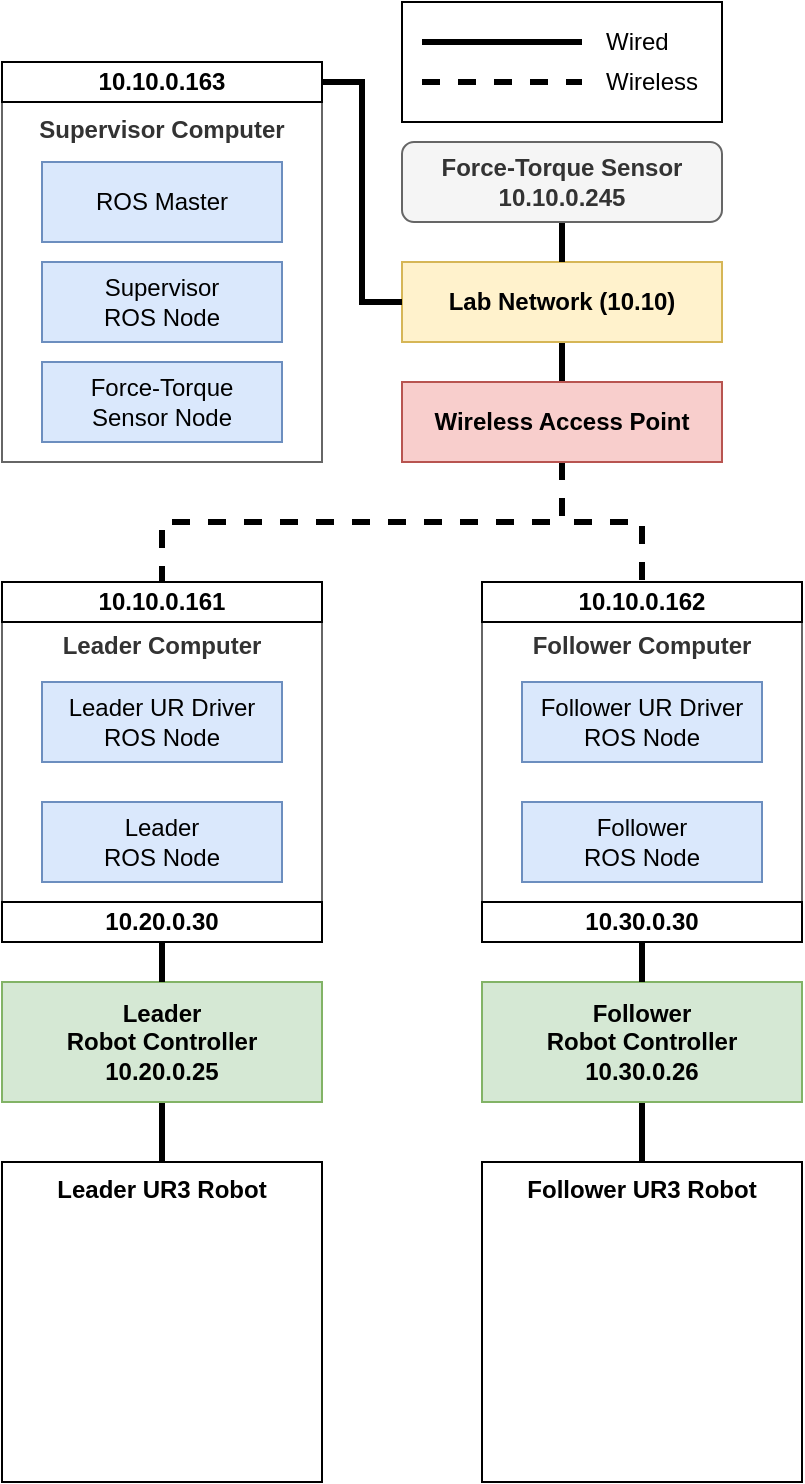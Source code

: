 <mxfile version="24.6.4" type="device">
  <diagram id="6RgiOXGLnKKoHryU0gFB" name="Page-1">
    <mxGraphModel dx="1602" dy="793" grid="1" gridSize="10" guides="1" tooltips="1" connect="1" arrows="1" fold="1" page="1" pageScale="1" pageWidth="900" pageHeight="900" math="0" shadow="0">
      <root>
        <mxCell id="0" />
        <mxCell id="1" parent="0" />
        <mxCell id="a894Pl8ggpXkoOeBIs-c-6" value="&lt;b style=&quot;line-height: 140%&quot;&gt;&lt;br&gt;Follower Computer&lt;/b&gt;&lt;b&gt;&lt;br&gt;&lt;/b&gt;" style="rounded=0;whiteSpace=wrap;html=1;fillColor=none;verticalAlign=top;strokeColor=#666666;fontColor=#333333;" parent="1" vertex="1">
          <mxGeometry x="480" y="500" width="160" height="180" as="geometry" />
        </mxCell>
        <mxCell id="a894Pl8ggpXkoOeBIs-c-1" value="Leader UR3 Robot" style="shape=image;verticalLabelPosition=middle;labelBackgroundColor=#ffffff;verticalAlign=top;aspect=fixed;imageAspect=0;image=https://www.universal-robots.com/img/animations/ur3e.png;labelPosition=center;align=center;imageBorder=#000000;fontStyle=1" parent="1" vertex="1">
          <mxGeometry x="240" y="790" width="160" height="160" as="geometry" />
        </mxCell>
        <mxCell id="a894Pl8ggpXkoOeBIs-c-2" value="Follower UR3 Robot" style="shape=image;verticalLabelPosition=middle;labelBackgroundColor=none;verticalAlign=top;aspect=fixed;imageAspect=0;image=https://www.universal-robots.com/img/animations/ur3e.png;flipV=0;flipH=1;labelPosition=center;align=center;imageBorder=#000000;fontStyle=1" parent="1" vertex="1">
          <mxGeometry x="480" y="790" width="160" height="160" as="geometry" />
        </mxCell>
        <mxCell id="a894Pl8ggpXkoOeBIs-c-28" style="edgeStyle=orthogonalEdgeStyle;rounded=0;orthogonalLoop=1;jettySize=auto;html=1;exitX=0.5;exitY=1;exitDx=0;exitDy=0;entryX=0.5;entryY=0;entryDx=0;entryDy=0;strokeWidth=3;endArrow=none;endFill=0;" parent="1" source="a894Pl8ggpXkoOeBIs-c-3" target="a894Pl8ggpXkoOeBIs-c-1" edge="1">
          <mxGeometry relative="1" as="geometry" />
        </mxCell>
        <mxCell id="a894Pl8ggpXkoOeBIs-c-3" value="Leader &lt;br&gt;Robot Controller&lt;br&gt;10.20.0.25" style="rounded=0;whiteSpace=wrap;html=1;fillColor=#d5e8d4;strokeColor=#82b366;fontStyle=1" parent="1" vertex="1">
          <mxGeometry x="240" y="700" width="160" height="60" as="geometry" />
        </mxCell>
        <mxCell id="a894Pl8ggpXkoOeBIs-c-29" style="edgeStyle=orthogonalEdgeStyle;rounded=0;orthogonalLoop=1;jettySize=auto;html=1;exitX=0.5;exitY=1;exitDx=0;exitDy=0;strokeWidth=3;endArrow=none;endFill=0;entryX=0.5;entryY=0;entryDx=0;entryDy=0;" parent="1" source="a894Pl8ggpXkoOeBIs-c-4" target="a894Pl8ggpXkoOeBIs-c-2" edge="1">
          <mxGeometry relative="1" as="geometry">
            <mxPoint x="560" y="780" as="targetPoint" />
          </mxGeometry>
        </mxCell>
        <mxCell id="a894Pl8ggpXkoOeBIs-c-4" value="Follower&lt;br&gt;Robot Controller&lt;br&gt;10.30.0.26" style="rounded=0;whiteSpace=wrap;html=1;fillColor=#d5e8d4;strokeColor=#82b366;fontStyle=1" parent="1" vertex="1">
          <mxGeometry x="480" y="700" width="160" height="60" as="geometry" />
        </mxCell>
        <mxCell id="a894Pl8ggpXkoOeBIs-c-23" style="edgeStyle=orthogonalEdgeStyle;rounded=0;orthogonalLoop=1;jettySize=auto;html=1;exitX=0.5;exitY=1;exitDx=0;exitDy=0;entryX=0.5;entryY=0;entryDx=0;entryDy=0;strokeWidth=3;endArrow=none;endFill=0;" parent="1" source="WCtCiWTIt18CH16FcCQ0-35" target="a894Pl8ggpXkoOeBIs-c-3" edge="1">
          <mxGeometry relative="1" as="geometry" />
        </mxCell>
        <mxCell id="a894Pl8ggpXkoOeBIs-c-5" value="&lt;b style=&quot;line-height: 140%&quot;&gt;&lt;br&gt;Leader Computer&lt;br&gt;&lt;/b&gt;" style="rounded=0;whiteSpace=wrap;html=1;fillColor=none;verticalAlign=top;strokeColor=#666666;fontColor=#333333;" parent="1" vertex="1">
          <mxGeometry x="240" y="500" width="160" height="160" as="geometry" />
        </mxCell>
        <mxCell id="a894Pl8ggpXkoOeBIs-c-24" style="edgeStyle=orthogonalEdgeStyle;rounded=0;orthogonalLoop=1;jettySize=auto;html=1;exitX=0.5;exitY=1;exitDx=0;exitDy=0;entryX=0.5;entryY=0;entryDx=0;entryDy=0;strokeWidth=3;endArrow=none;endFill=0;" parent="1" source="a894Pl8ggpXkoOeBIs-c-6" target="a894Pl8ggpXkoOeBIs-c-4" edge="1">
          <mxGeometry relative="1" as="geometry" />
        </mxCell>
        <mxCell id="a894Pl8ggpXkoOeBIs-c-7" value="Leader&lt;br&gt;ROS Node" style="rounded=0;whiteSpace=wrap;html=1;fillColor=#dae8fc;verticalAlign=middle;strokeColor=#6c8ebf;" parent="1" vertex="1">
          <mxGeometry x="260" y="610" width="120" height="40" as="geometry" />
        </mxCell>
        <mxCell id="a894Pl8ggpXkoOeBIs-c-8" value="Leader UR Driver ROS Node" style="rounded=0;whiteSpace=wrap;html=1;fillColor=#dae8fc;verticalAlign=middle;strokeColor=#6c8ebf;" parent="1" vertex="1">
          <mxGeometry x="260" y="550" width="120" height="40" as="geometry" />
        </mxCell>
        <mxCell id="a894Pl8ggpXkoOeBIs-c-10" value="Follower UR Driver ROS Node" style="rounded=0;whiteSpace=wrap;html=1;fillColor=#dae8fc;verticalAlign=middle;strokeColor=#6c8ebf;" parent="1" vertex="1">
          <mxGeometry x="500" y="550" width="120" height="40" as="geometry" />
        </mxCell>
        <mxCell id="a894Pl8ggpXkoOeBIs-c-13" value="Follower&lt;br&gt;ROS Node" style="rounded=0;whiteSpace=wrap;html=1;fillColor=#dae8fc;verticalAlign=middle;strokeColor=#6c8ebf;" parent="1" vertex="1">
          <mxGeometry x="500" y="610" width="120" height="40" as="geometry" />
        </mxCell>
        <mxCell id="WCtCiWTIt18CH16FcCQ0-7" style="edgeStyle=orthogonalEdgeStyle;rounded=0;orthogonalLoop=1;jettySize=auto;html=1;exitX=0.5;exitY=1;exitDx=0;exitDy=0;endArrow=none;endFill=0;strokeWidth=3;dashed=1;entryX=0.5;entryY=0;entryDx=0;entryDy=0;" parent="1" source="WCtCiWTIt18CH16FcCQ0-6" target="WCtCiWTIt18CH16FcCQ0-38" edge="1">
          <mxGeometry relative="1" as="geometry">
            <mxPoint x="320" y="490" as="targetPoint" />
          </mxGeometry>
        </mxCell>
        <mxCell id="WCtCiWTIt18CH16FcCQ0-8" style="edgeStyle=orthogonalEdgeStyle;rounded=0;orthogonalLoop=1;jettySize=auto;html=1;exitX=0.5;exitY=1;exitDx=0;exitDy=0;endArrow=none;endFill=0;strokeWidth=3;dashed=1;entryX=0.5;entryY=0;entryDx=0;entryDy=0;" parent="1" source="WCtCiWTIt18CH16FcCQ0-6" target="WCtCiWTIt18CH16FcCQ0-39" edge="1">
          <mxGeometry relative="1" as="geometry">
            <mxPoint x="560" y="490" as="targetPoint" />
          </mxGeometry>
        </mxCell>
        <mxCell id="WCtCiWTIt18CH16FcCQ0-18" style="edgeStyle=orthogonalEdgeStyle;rounded=0;orthogonalLoop=1;jettySize=auto;html=1;exitX=0.5;exitY=0;exitDx=0;exitDy=0;entryX=0.5;entryY=1;entryDx=0;entryDy=0;endArrow=none;endFill=0;strokeWidth=3;" parent="1" source="WCtCiWTIt18CH16FcCQ0-6" target="WCtCiWTIt18CH16FcCQ0-10" edge="1">
          <mxGeometry relative="1" as="geometry" />
        </mxCell>
        <mxCell id="WCtCiWTIt18CH16FcCQ0-6" value="Wireless Access Point" style="rounded=0;whiteSpace=wrap;html=1;fillColor=#f8cecc;verticalAlign=middle;strokeColor=#b85450;fontStyle=1" parent="1" vertex="1">
          <mxGeometry x="440" y="400" width="160" height="40" as="geometry" />
        </mxCell>
        <mxCell id="WCtCiWTIt18CH16FcCQ0-10" value="Lab Network (10.10)" style="rounded=0;whiteSpace=wrap;html=1;fillColor=#fff2cc;verticalAlign=middle;strokeColor=#d6b656;fontStyle=1" parent="1" vertex="1">
          <mxGeometry x="440" y="340" width="160" height="40" as="geometry" />
        </mxCell>
        <mxCell id="WCtCiWTIt18CH16FcCQ0-24" style="edgeStyle=orthogonalEdgeStyle;rounded=0;orthogonalLoop=1;jettySize=auto;html=1;entryX=0;entryY=0.5;entryDx=0;entryDy=0;endArrow=none;endFill=0;strokeWidth=3;exitX=1;exitY=0.5;exitDx=0;exitDy=0;" parent="1" source="ZGmBu-xFdlzdicrc8SJ0-13" target="WCtCiWTIt18CH16FcCQ0-10" edge="1">
          <mxGeometry relative="1" as="geometry">
            <mxPoint x="430" y="280" as="sourcePoint" />
            <Array as="points">
              <mxPoint x="420" y="250" />
              <mxPoint x="420" y="360" />
            </Array>
          </mxGeometry>
        </mxCell>
        <mxCell id="WCtCiWTIt18CH16FcCQ0-1" value="&lt;b&gt;Supervisor Computer&lt;/b&gt;&lt;b&gt;&lt;br&gt;&lt;/b&gt;" style="rounded=0;whiteSpace=wrap;html=1;fillColor=none;verticalAlign=top;strokeColor=#666666;fontColor=#333333;" parent="1" vertex="1">
          <mxGeometry x="240" y="260" width="160" height="180" as="geometry" />
        </mxCell>
        <mxCell id="a894Pl8ggpXkoOeBIs-c-9" value="ROS Master" style="rounded=0;whiteSpace=wrap;html=1;fillColor=#dae8fc;verticalAlign=middle;strokeColor=#6c8ebf;" parent="1" vertex="1">
          <mxGeometry x="260" y="290" width="120" height="40" as="geometry" />
        </mxCell>
        <mxCell id="a894Pl8ggpXkoOeBIs-c-12" value="Supervisor&lt;br&gt;ROS Node" style="rounded=0;whiteSpace=wrap;html=1;fillColor=#dae8fc;verticalAlign=middle;strokeColor=#6c8ebf;" parent="1" vertex="1">
          <mxGeometry x="260" y="340" width="120" height="40" as="geometry" />
        </mxCell>
        <mxCell id="WCtCiWTIt18CH16FcCQ0-17" value="Force-Torque &lt;br&gt;Sensor Node" style="rounded=0;whiteSpace=wrap;html=1;fillColor=#dae8fc;verticalAlign=middle;strokeColor=#6c8ebf;" parent="1" vertex="1">
          <mxGeometry x="260" y="390" width="120" height="40" as="geometry" />
        </mxCell>
        <mxCell id="WCtCiWTIt18CH16FcCQ0-26" value="" style="rounded=0;whiteSpace=wrap;html=1;labelBackgroundColor=none;fillColor=none;verticalAlign=top;" parent="1" vertex="1">
          <mxGeometry x="440" y="210" width="160" height="60" as="geometry" />
        </mxCell>
        <mxCell id="WCtCiWTIt18CH16FcCQ0-27" style="edgeStyle=orthogonalEdgeStyle;rounded=0;orthogonalLoop=1;jettySize=auto;html=1;endArrow=none;endFill=0;strokeWidth=3;dashed=1;" parent="1" edge="1">
          <mxGeometry relative="1" as="geometry">
            <mxPoint x="450" y="250" as="sourcePoint" />
            <mxPoint x="530" y="250" as="targetPoint" />
          </mxGeometry>
        </mxCell>
        <mxCell id="WCtCiWTIt18CH16FcCQ0-28" style="edgeStyle=orthogonalEdgeStyle;rounded=0;orthogonalLoop=1;jettySize=auto;html=1;endArrow=none;endFill=0;strokeWidth=3;" parent="1" edge="1">
          <mxGeometry relative="1" as="geometry">
            <mxPoint x="450" y="230" as="sourcePoint" />
            <mxPoint x="530" y="230" as="targetPoint" />
            <Array as="points">
              <mxPoint x="490" y="230" />
              <mxPoint x="490" y="230" />
            </Array>
          </mxGeometry>
        </mxCell>
        <mxCell id="WCtCiWTIt18CH16FcCQ0-29" value="Wireless" style="text;html=1;strokeColor=none;fillColor=none;align=left;verticalAlign=middle;whiteSpace=wrap;rounded=0;labelBackgroundColor=none;" parent="1" vertex="1">
          <mxGeometry x="540" y="240" width="50" height="20" as="geometry" />
        </mxCell>
        <mxCell id="WCtCiWTIt18CH16FcCQ0-31" value="Wired" style="text;html=1;strokeColor=none;fillColor=none;align=left;verticalAlign=middle;whiteSpace=wrap;rounded=0;labelBackgroundColor=none;" parent="1" vertex="1">
          <mxGeometry x="540" y="220" width="50" height="20" as="geometry" />
        </mxCell>
        <mxCell id="WCtCiWTIt18CH16FcCQ0-34" style="edgeStyle=orthogonalEdgeStyle;rounded=0;orthogonalLoop=1;jettySize=auto;html=1;exitX=0.5;exitY=1;exitDx=0;exitDy=0;entryX=0.5;entryY=0;entryDx=0;entryDy=0;endArrow=none;endFill=0;strokeWidth=3;" parent="1" source="WCtCiWTIt18CH16FcCQ0-33" target="WCtCiWTIt18CH16FcCQ0-10" edge="1">
          <mxGeometry relative="1" as="geometry" />
        </mxCell>
        <mxCell id="WCtCiWTIt18CH16FcCQ0-33" value="&lt;div style=&quot;&quot;&gt;&lt;b&gt;Force-Torque Sensor&lt;/b&gt;&lt;/div&gt;&lt;b&gt;&lt;div style=&quot;&quot;&gt;&lt;b&gt;10.10.0.245&lt;/b&gt;&lt;/div&gt;&lt;/b&gt;" style="rounded=1;whiteSpace=wrap;html=1;labelBackgroundColor=none;fillColor=#f5f5f5;align=center;verticalAlign=middle;strokeColor=#666666;fontColor=#333333;" parent="1" vertex="1">
          <mxGeometry x="440" y="280" width="160" height="40" as="geometry" />
        </mxCell>
        <mxCell id="WCtCiWTIt18CH16FcCQ0-35" value="10.20.0.30" style="text;html=1;strokeColor=default;fillColor=none;align=center;verticalAlign=middle;whiteSpace=wrap;rounded=0;labelBackgroundColor=none;fontStyle=1" parent="1" vertex="1">
          <mxGeometry x="240" y="660" width="160" height="20" as="geometry" />
        </mxCell>
        <mxCell id="WCtCiWTIt18CH16FcCQ0-37" value="10.30.0.30" style="text;html=1;strokeColor=default;fillColor=none;align=center;verticalAlign=middle;whiteSpace=wrap;rounded=0;labelBackgroundColor=none;fontStyle=1" parent="1" vertex="1">
          <mxGeometry x="480" y="660" width="160" height="20" as="geometry" />
        </mxCell>
        <mxCell id="WCtCiWTIt18CH16FcCQ0-38" value="10.10.0.161" style="text;html=1;strokeColor=default;fillColor=none;align=center;verticalAlign=middle;whiteSpace=wrap;rounded=0;labelBackgroundColor=none;fontStyle=1" parent="1" vertex="1">
          <mxGeometry x="240" y="500" width="160" height="20" as="geometry" />
        </mxCell>
        <mxCell id="WCtCiWTIt18CH16FcCQ0-39" value="10.10.0.162" style="text;html=1;strokeColor=default;fillColor=none;align=center;verticalAlign=middle;whiteSpace=wrap;rounded=0;labelBackgroundColor=none;fontStyle=1" parent="1" vertex="1">
          <mxGeometry x="480" y="500" width="160" height="20" as="geometry" />
        </mxCell>
        <mxCell id="ZGmBu-xFdlzdicrc8SJ0-13" value="10.10.0.163" style="text;html=1;strokeColor=default;fillColor=none;align=center;verticalAlign=middle;whiteSpace=wrap;rounded=0;labelBackgroundColor=none;fontStyle=1" parent="1" vertex="1">
          <mxGeometry x="240" y="240" width="160" height="20" as="geometry" />
        </mxCell>
      </root>
    </mxGraphModel>
  </diagram>
</mxfile>
